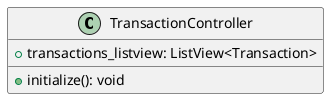@startuml

class TransactionController {

    +transactions_listview: ListView<Transaction>

    +initialize(): void
}

@enduml